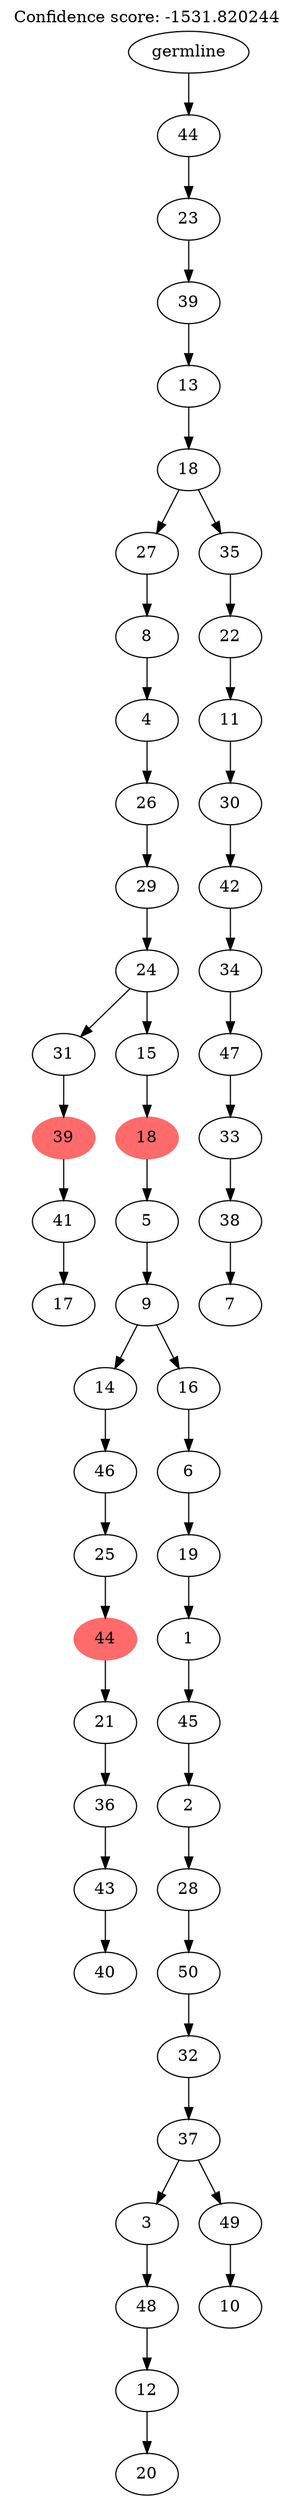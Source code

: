 digraph g {
	"52" -> "53";
	"53" [label="17"];
	"51" -> "52";
	"52" [label="41"];
	"50" -> "51";
	"51" [color=indianred1, style=filled, label="39"];
	"48" -> "49";
	"49" [label="40"];
	"47" -> "48";
	"48" [label="43"];
	"46" -> "47";
	"47" [label="36"];
	"45" -> "46";
	"46" [label="21"];
	"44" -> "45";
	"45" [color=indianred1, style=filled, label="44"];
	"43" -> "44";
	"44" [label="25"];
	"42" -> "43";
	"43" [label="46"];
	"40" -> "41";
	"41" [label="20"];
	"39" -> "40";
	"40" [label="12"];
	"38" -> "39";
	"39" [label="48"];
	"36" -> "37";
	"37" [label="10"];
	"35" -> "36";
	"36" [label="49"];
	"35" -> "38";
	"38" [label="3"];
	"34" -> "35";
	"35" [label="37"];
	"33" -> "34";
	"34" [label="32"];
	"32" -> "33";
	"33" [label="50"];
	"31" -> "32";
	"32" [label="28"];
	"30" -> "31";
	"31" [label="2"];
	"29" -> "30";
	"30" [label="45"];
	"28" -> "29";
	"29" [label="1"];
	"27" -> "28";
	"28" [label="19"];
	"26" -> "27";
	"27" [label="6"];
	"25" -> "26";
	"26" [label="16"];
	"25" -> "42";
	"42" [label="14"];
	"24" -> "25";
	"25" [label="9"];
	"23" -> "24";
	"24" [label="5"];
	"22" -> "23";
	"23" [color=indianred1, style=filled, label="18"];
	"21" -> "22";
	"22" [label="15"];
	"21" -> "50";
	"50" [label="31"];
	"20" -> "21";
	"21" [label="24"];
	"19" -> "20";
	"20" [label="29"];
	"18" -> "19";
	"19" [label="26"];
	"17" -> "18";
	"18" [label="4"];
	"16" -> "17";
	"17" [label="8"];
	"14" -> "15";
	"15" [label="7"];
	"13" -> "14";
	"14" [label="38"];
	"12" -> "13";
	"13" [label="33"];
	"11" -> "12";
	"12" [label="47"];
	"10" -> "11";
	"11" [label="34"];
	"9" -> "10";
	"10" [label="42"];
	"8" -> "9";
	"9" [label="30"];
	"7" -> "8";
	"8" [label="11"];
	"6" -> "7";
	"7" [label="22"];
	"5" -> "6";
	"6" [label="35"];
	"5" -> "16";
	"16" [label="27"];
	"4" -> "5";
	"5" [label="18"];
	"3" -> "4";
	"4" [label="13"];
	"2" -> "3";
	"3" [label="39"];
	"1" -> "2";
	"2" [label="23"];
	"0" -> "1";
	"1" [label="44"];
	"0" [label="germline"];
	labelloc="t";
	label="Confidence score: -1531.820244";
}
